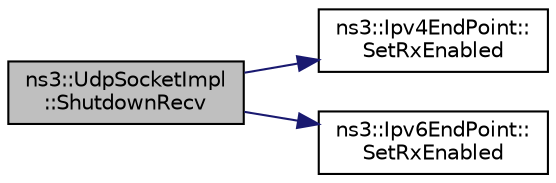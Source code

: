 digraph "ns3::UdpSocketImpl::ShutdownRecv"
{
  edge [fontname="Helvetica",fontsize="10",labelfontname="Helvetica",labelfontsize="10"];
  node [fontname="Helvetica",fontsize="10",shape=record];
  rankdir="LR";
  Node1 [label="ns3::UdpSocketImpl\l::ShutdownRecv",height=0.2,width=0.4,color="black", fillcolor="grey75", style="filled", fontcolor="black"];
  Node1 -> Node2 [color="midnightblue",fontsize="10",style="solid"];
  Node2 [label="ns3::Ipv4EndPoint::\lSetRxEnabled",height=0.2,width=0.4,color="black", fillcolor="white", style="filled",URL="$dd/d51/classns3_1_1Ipv4EndPoint.html#a76b96b25ce48190143a423b62645579c",tooltip="Enable or Disable the endpoint Rx capability. "];
  Node1 -> Node3 [color="midnightblue",fontsize="10",style="solid"];
  Node3 [label="ns3::Ipv6EndPoint::\lSetRxEnabled",height=0.2,width=0.4,color="black", fillcolor="white", style="filled",URL="$d0/df3/classns3_1_1Ipv6EndPoint.html#ab580b3c4f007524be5178d5758ccea67",tooltip="Enable or Disable the endpoint Rx capability. "];
}
